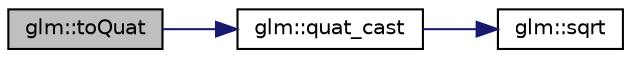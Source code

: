 digraph "glm::toQuat"
{
 // LATEX_PDF_SIZE
  edge [fontname="Helvetica",fontsize="10",labelfontname="Helvetica",labelfontsize="10"];
  node [fontname="Helvetica",fontsize="10",shape=record];
  rankdir="LR";
  Node1 [label="glm::toQuat",height=0.2,width=0.4,color="black", fillcolor="grey75", style="filled", fontcolor="black",tooltip=" "];
  Node1 -> Node2 [color="midnightblue",fontsize="10",style="solid",fontname="Helvetica"];
  Node2 [label="glm::quat_cast",height=0.2,width=0.4,color="black", fillcolor="white", style="filled",URL="$group__gtc__quaternion.html#ga950f8acff3e33bbda77895a3dcb7e5ce",tooltip=" "];
  Node2 -> Node3 [color="midnightblue",fontsize="10",style="solid",fontname="Helvetica"];
  Node3 [label="glm::sqrt",height=0.2,width=0.4,color="black", fillcolor="white", style="filled",URL="$group__core__func__exponential.html#gae7ac2e44c14d4e8004098d0bfba6e2b8",tooltip=" "];
}
